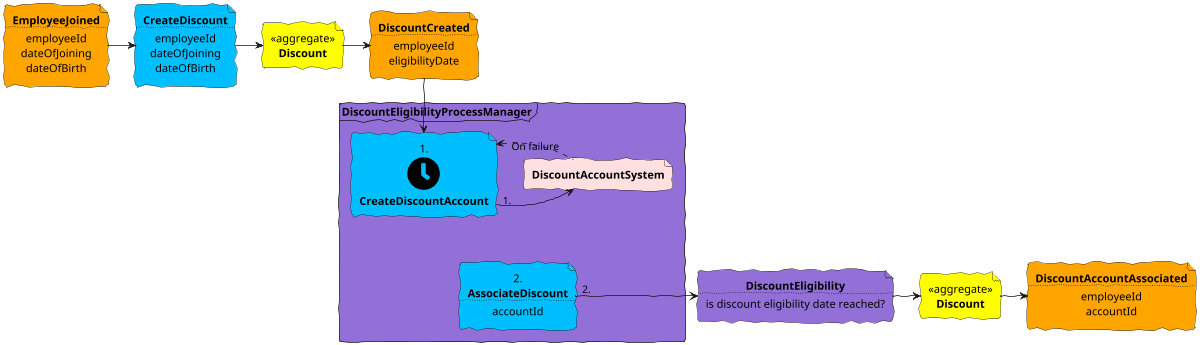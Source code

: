 @startuml
!include <tupadr3/common>
!include <tupadr3/font-awesome-5/clock>
!include <tupadr3/font-awesome-5/calendar_alt>
!include <tupadr3/font-awesome-5/gripfire>

skinparam defaultFontName Purisa
skinparam handwritten true
skinparam backgroundcolor transparent

skinparam defaultTextAlignment center


scale 1200*480


file EmployeeJoined #Orange [
    **EmployeeJoined**
....
    employeeId
    dateOfJoining
    dateOfBirth
]

file CreateDiscount #DeepSkyBlue [
    **CreateDiscount**
....
    employeeId
    dateOfJoining
    dateOfBirth
]

file Discount1 #Yellow [
    <<aggregate>>
    **Discount**
]

file Discount2 #Yellow [
    <<aggregate>>
    **Discount**
]

file DiscountCreated #Orange [
    **DiscountCreated**
....
    employeeId
    eligibilityDate
]


file DiscountEligibility #MediumPurple [
    **DiscountEligibility**
....
   is discount eligibility date reached?
]

file DiscountAccountAssociated #Orange [
    **DiscountAccountAssociated**
....
    employeeId
    accountId
]


EmployeeJoined -> CreateDiscount
CreateDiscount -> Discount1
Discount1 -> DiscountCreated

frame **DiscountEligibilityProcessManager** #MediumPurple {
    file CreateDiscountAccount #DeepSkyBlue [
        1.
        <$clock>
        **CreateDiscountAccount**
    ]

    file DiscountAccountSystem #IMPLEMENTATION [
        **DiscountAccountSystem**
    ]

    file AssociateDiscount #DeepSkyBlue [
        2.
        **AssociateDiscount**
    ....
        accountId
    ]

    DiscountCreated -D-> CreateDiscountAccount
    CreateDiscountAccount "1." -R-> DiscountAccountSystem
    DiscountAccountSystem "On failure"..L.> CreateDiscountAccount
    CreateDiscountAccount -[hidden]- AssociateDiscount
    AssociateDiscount "2." -R-> DiscountEligibility
}

DiscountEligibility -> Discount2
Discount2 -> DiscountAccountAssociated



@enduml